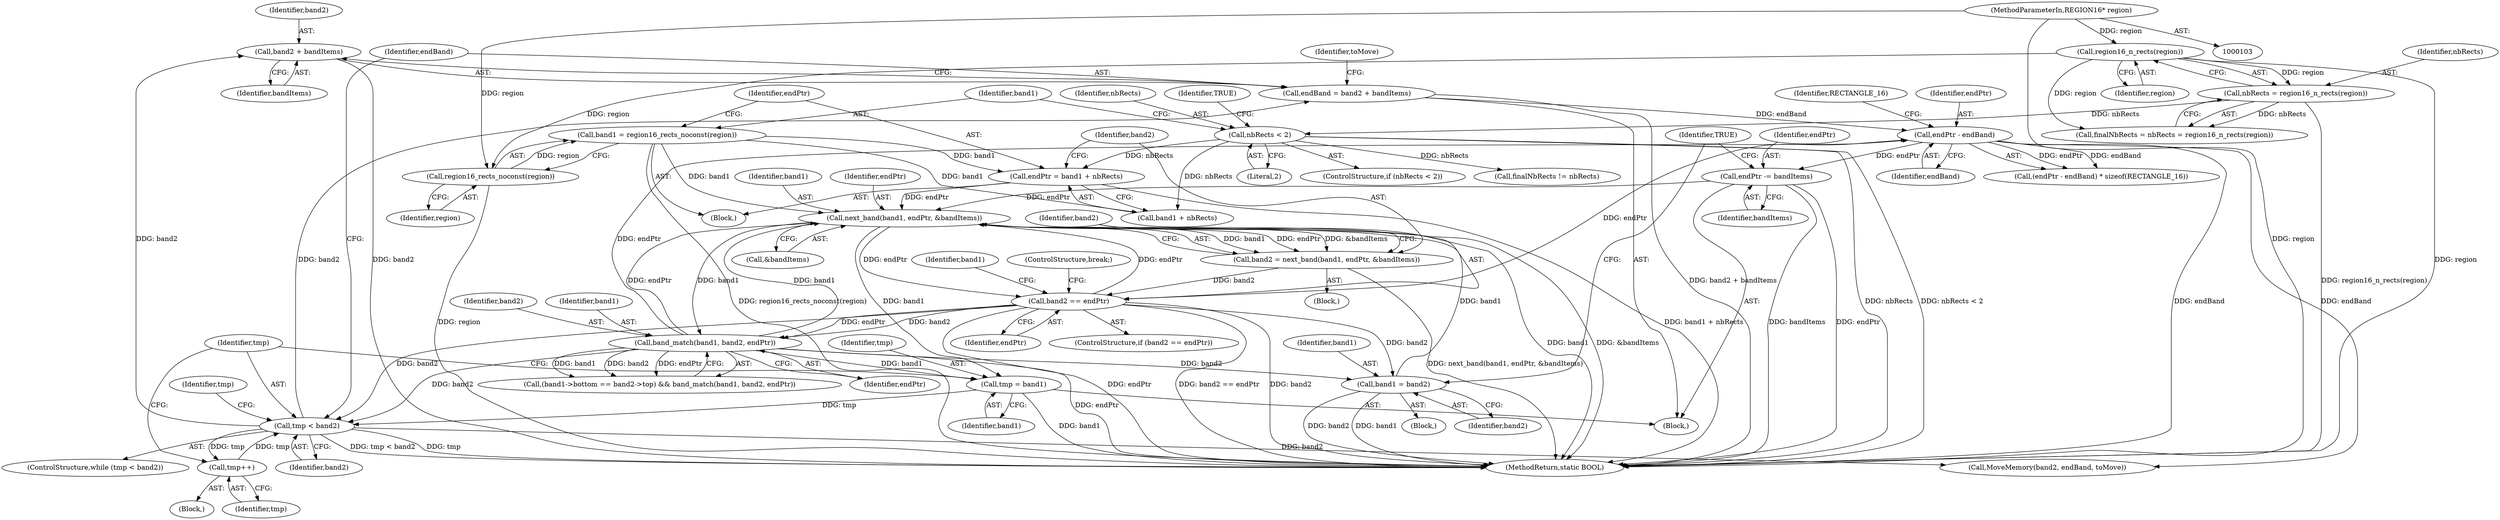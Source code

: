 digraph "0_FreeRDP_fc80ab45621bd966f70594c0b7393ec005a94007_1@pointer" {
"1000183" [label="(Call,band2 + bandItems)"];
"1000168" [label="(Call,tmp < band2)"];
"1000179" [label="(Call,tmp++)"];
"1000164" [label="(Call,tmp = band1)"];
"1000159" [label="(Call,band_match(band1, band2, endPtr))"];
"1000140" [label="(Call,next_band(band1, endPtr, &bandItems))"];
"1000208" [label="(Call,band1 = band2)"];
"1000146" [label="(Call,band2 == endPtr)"];
"1000138" [label="(Call,band2 = next_band(band1, endPtr, &bandItems))"];
"1000127" [label="(Call,band1 = region16_rects_noconst(region))"];
"1000129" [label="(Call,region16_rects_noconst(region))"];
"1000119" [label="(Call,region16_n_rects(region))"];
"1000104" [label="(MethodParameterIn,REGION16* region)"];
"1000131" [label="(Call,endPtr = band1 + nbRects)"];
"1000122" [label="(Call,nbRects < 2)"];
"1000117" [label="(Call,nbRects = region16_n_rects(region))"];
"1000203" [label="(Call,endPtr -= bandItems)"];
"1000189" [label="(Call,endPtr - endBand)"];
"1000181" [label="(Call,endBand = band2 + bandItems)"];
"1000211" [label="(Identifier,TRUE)"];
"1000189" [label="(Call,endPtr - endBand)"];
"1000105" [label="(Block,)"];
"1000129" [label="(Call,region16_rects_noconst(region))"];
"1000161" [label="(Identifier,band2)"];
"1000277" [label="(MethodReturn,static BOOL)"];
"1000171" [label="(Block,)"];
"1000104" [label="(MethodParameterIn,REGION16* region)"];
"1000143" [label="(Call,&bandItems)"];
"1000115" [label="(Call,finalNbRects = nbRects = region16_n_rects(region))"];
"1000131" [label="(Call,endPtr = band1 + nbRects)"];
"1000207" [label="(Block,)"];
"1000163" [label="(Block,)"];
"1000160" [label="(Identifier,band1)"];
"1000191" [label="(Identifier,endBand)"];
"1000169" [label="(Identifier,tmp)"];
"1000164" [label="(Call,tmp = band1)"];
"1000128" [label="(Identifier,band1)"];
"1000170" [label="(Identifier,band2)"];
"1000182" [label="(Identifier,endBand)"];
"1000166" [label="(Identifier,band1)"];
"1000133" [label="(Call,band1 + nbRects)"];
"1000209" [label="(Identifier,band1)"];
"1000119" [label="(Call,region16_n_rects(region))"];
"1000180" [label="(Identifier,tmp)"];
"1000196" [label="(Call,MoveMemory(band2, endBand, toMove))"];
"1000142" [label="(Identifier,endPtr)"];
"1000208" [label="(Call,band1 = band2)"];
"1000165" [label="(Identifier,tmp)"];
"1000174" [label="(Identifier,tmp)"];
"1000123" [label="(Identifier,nbRects)"];
"1000126" [label="(Identifier,TRUE)"];
"1000204" [label="(Identifier,endPtr)"];
"1000147" [label="(Identifier,band2)"];
"1000205" [label="(Identifier,bandItems)"];
"1000141" [label="(Identifier,band1)"];
"1000187" [label="(Identifier,toMove)"];
"1000188" [label="(Call,(endPtr - endBand) * sizeof(RECTANGLE_16))"];
"1000117" [label="(Call,nbRects = region16_n_rects(region))"];
"1000121" [label="(ControlStructure,if (nbRects < 2))"];
"1000184" [label="(Identifier,band2)"];
"1000148" [label="(Identifier,endPtr)"];
"1000183" [label="(Call,band2 + bandItems)"];
"1000179" [label="(Call,tmp++)"];
"1000167" [label="(ControlStructure,while (tmp < band2))"];
"1000137" [label="(Block,)"];
"1000159" [label="(Call,band_match(band1, band2, endPtr))"];
"1000203" [label="(Call,endPtr -= bandItems)"];
"1000213" [label="(Call,finalNbRects != nbRects)"];
"1000181" [label="(Call,endBand = band2 + bandItems)"];
"1000162" [label="(Identifier,endPtr)"];
"1000120" [label="(Identifier,region)"];
"1000124" [label="(Literal,2)"];
"1000190" [label="(Identifier,endPtr)"];
"1000140" [label="(Call,next_band(band1, endPtr, &bandItems))"];
"1000168" [label="(Call,tmp < band2)"];
"1000185" [label="(Identifier,bandItems)"];
"1000210" [label="(Identifier,band2)"];
"1000138" [label="(Call,band2 = next_band(band1, endPtr, &bandItems))"];
"1000146" [label="(Call,band2 == endPtr)"];
"1000154" [label="(Identifier,band1)"];
"1000122" [label="(Call,nbRects < 2)"];
"1000149" [label="(ControlStructure,break;)"];
"1000193" [label="(Identifier,RECTANGLE_16)"];
"1000151" [label="(Call,(band1->bottom == band2->top) && band_match(band1, band2, endPtr))"];
"1000139" [label="(Identifier,band2)"];
"1000127" [label="(Call,band1 = region16_rects_noconst(region))"];
"1000130" [label="(Identifier,region)"];
"1000132" [label="(Identifier,endPtr)"];
"1000145" [label="(ControlStructure,if (band2 == endPtr))"];
"1000118" [label="(Identifier,nbRects)"];
"1000183" -> "1000181"  [label="AST: "];
"1000183" -> "1000185"  [label="CFG: "];
"1000184" -> "1000183"  [label="AST: "];
"1000185" -> "1000183"  [label="AST: "];
"1000181" -> "1000183"  [label="CFG: "];
"1000183" -> "1000277"  [label="DDG: band2"];
"1000168" -> "1000183"  [label="DDG: band2"];
"1000168" -> "1000167"  [label="AST: "];
"1000168" -> "1000170"  [label="CFG: "];
"1000169" -> "1000168"  [label="AST: "];
"1000170" -> "1000168"  [label="AST: "];
"1000174" -> "1000168"  [label="CFG: "];
"1000182" -> "1000168"  [label="CFG: "];
"1000168" -> "1000277"  [label="DDG: tmp < band2"];
"1000168" -> "1000277"  [label="DDG: tmp"];
"1000179" -> "1000168"  [label="DDG: tmp"];
"1000164" -> "1000168"  [label="DDG: tmp"];
"1000146" -> "1000168"  [label="DDG: band2"];
"1000159" -> "1000168"  [label="DDG: band2"];
"1000168" -> "1000179"  [label="DDG: tmp"];
"1000168" -> "1000181"  [label="DDG: band2"];
"1000168" -> "1000196"  [label="DDG: band2"];
"1000179" -> "1000171"  [label="AST: "];
"1000179" -> "1000180"  [label="CFG: "];
"1000180" -> "1000179"  [label="AST: "];
"1000169" -> "1000179"  [label="CFG: "];
"1000164" -> "1000163"  [label="AST: "];
"1000164" -> "1000166"  [label="CFG: "];
"1000165" -> "1000164"  [label="AST: "];
"1000166" -> "1000164"  [label="AST: "];
"1000169" -> "1000164"  [label="CFG: "];
"1000164" -> "1000277"  [label="DDG: band1"];
"1000159" -> "1000164"  [label="DDG: band1"];
"1000140" -> "1000164"  [label="DDG: band1"];
"1000159" -> "1000151"  [label="AST: "];
"1000159" -> "1000162"  [label="CFG: "];
"1000160" -> "1000159"  [label="AST: "];
"1000161" -> "1000159"  [label="AST: "];
"1000162" -> "1000159"  [label="AST: "];
"1000151" -> "1000159"  [label="CFG: "];
"1000159" -> "1000277"  [label="DDG: endPtr"];
"1000159" -> "1000140"  [label="DDG: band1"];
"1000159" -> "1000140"  [label="DDG: endPtr"];
"1000159" -> "1000151"  [label="DDG: band1"];
"1000159" -> "1000151"  [label="DDG: band2"];
"1000159" -> "1000151"  [label="DDG: endPtr"];
"1000140" -> "1000159"  [label="DDG: band1"];
"1000146" -> "1000159"  [label="DDG: band2"];
"1000146" -> "1000159"  [label="DDG: endPtr"];
"1000159" -> "1000189"  [label="DDG: endPtr"];
"1000159" -> "1000208"  [label="DDG: band2"];
"1000140" -> "1000138"  [label="AST: "];
"1000140" -> "1000143"  [label="CFG: "];
"1000141" -> "1000140"  [label="AST: "];
"1000142" -> "1000140"  [label="AST: "];
"1000143" -> "1000140"  [label="AST: "];
"1000138" -> "1000140"  [label="CFG: "];
"1000140" -> "1000277"  [label="DDG: band1"];
"1000140" -> "1000277"  [label="DDG: &bandItems"];
"1000140" -> "1000138"  [label="DDG: band1"];
"1000140" -> "1000138"  [label="DDG: endPtr"];
"1000140" -> "1000138"  [label="DDG: &bandItems"];
"1000208" -> "1000140"  [label="DDG: band1"];
"1000127" -> "1000140"  [label="DDG: band1"];
"1000131" -> "1000140"  [label="DDG: endPtr"];
"1000146" -> "1000140"  [label="DDG: endPtr"];
"1000203" -> "1000140"  [label="DDG: endPtr"];
"1000140" -> "1000146"  [label="DDG: endPtr"];
"1000208" -> "1000207"  [label="AST: "];
"1000208" -> "1000210"  [label="CFG: "];
"1000209" -> "1000208"  [label="AST: "];
"1000210" -> "1000208"  [label="AST: "];
"1000211" -> "1000208"  [label="CFG: "];
"1000208" -> "1000277"  [label="DDG: band1"];
"1000208" -> "1000277"  [label="DDG: band2"];
"1000146" -> "1000208"  [label="DDG: band2"];
"1000146" -> "1000145"  [label="AST: "];
"1000146" -> "1000148"  [label="CFG: "];
"1000147" -> "1000146"  [label="AST: "];
"1000148" -> "1000146"  [label="AST: "];
"1000149" -> "1000146"  [label="CFG: "];
"1000154" -> "1000146"  [label="CFG: "];
"1000146" -> "1000277"  [label="DDG: endPtr"];
"1000146" -> "1000277"  [label="DDG: band2 == endPtr"];
"1000146" -> "1000277"  [label="DDG: band2"];
"1000138" -> "1000146"  [label="DDG: band2"];
"1000146" -> "1000189"  [label="DDG: endPtr"];
"1000138" -> "1000137"  [label="AST: "];
"1000139" -> "1000138"  [label="AST: "];
"1000147" -> "1000138"  [label="CFG: "];
"1000138" -> "1000277"  [label="DDG: next_band(band1, endPtr, &bandItems)"];
"1000127" -> "1000105"  [label="AST: "];
"1000127" -> "1000129"  [label="CFG: "];
"1000128" -> "1000127"  [label="AST: "];
"1000129" -> "1000127"  [label="AST: "];
"1000132" -> "1000127"  [label="CFG: "];
"1000127" -> "1000277"  [label="DDG: region16_rects_noconst(region)"];
"1000129" -> "1000127"  [label="DDG: region"];
"1000127" -> "1000131"  [label="DDG: band1"];
"1000127" -> "1000133"  [label="DDG: band1"];
"1000129" -> "1000130"  [label="CFG: "];
"1000130" -> "1000129"  [label="AST: "];
"1000129" -> "1000277"  [label="DDG: region"];
"1000119" -> "1000129"  [label="DDG: region"];
"1000104" -> "1000129"  [label="DDG: region"];
"1000119" -> "1000117"  [label="AST: "];
"1000119" -> "1000120"  [label="CFG: "];
"1000120" -> "1000119"  [label="AST: "];
"1000117" -> "1000119"  [label="CFG: "];
"1000119" -> "1000277"  [label="DDG: region"];
"1000119" -> "1000115"  [label="DDG: region"];
"1000119" -> "1000117"  [label="DDG: region"];
"1000104" -> "1000119"  [label="DDG: region"];
"1000104" -> "1000103"  [label="AST: "];
"1000104" -> "1000277"  [label="DDG: region"];
"1000131" -> "1000105"  [label="AST: "];
"1000131" -> "1000133"  [label="CFG: "];
"1000132" -> "1000131"  [label="AST: "];
"1000133" -> "1000131"  [label="AST: "];
"1000139" -> "1000131"  [label="CFG: "];
"1000131" -> "1000277"  [label="DDG: band1 + nbRects"];
"1000122" -> "1000131"  [label="DDG: nbRects"];
"1000122" -> "1000121"  [label="AST: "];
"1000122" -> "1000124"  [label="CFG: "];
"1000123" -> "1000122"  [label="AST: "];
"1000124" -> "1000122"  [label="AST: "];
"1000126" -> "1000122"  [label="CFG: "];
"1000128" -> "1000122"  [label="CFG: "];
"1000122" -> "1000277"  [label="DDG: nbRects"];
"1000122" -> "1000277"  [label="DDG: nbRects < 2"];
"1000117" -> "1000122"  [label="DDG: nbRects"];
"1000122" -> "1000133"  [label="DDG: nbRects"];
"1000122" -> "1000213"  [label="DDG: nbRects"];
"1000117" -> "1000115"  [label="AST: "];
"1000118" -> "1000117"  [label="AST: "];
"1000115" -> "1000117"  [label="CFG: "];
"1000117" -> "1000277"  [label="DDG: region16_n_rects(region)"];
"1000117" -> "1000115"  [label="DDG: nbRects"];
"1000203" -> "1000163"  [label="AST: "];
"1000203" -> "1000205"  [label="CFG: "];
"1000204" -> "1000203"  [label="AST: "];
"1000205" -> "1000203"  [label="AST: "];
"1000211" -> "1000203"  [label="CFG: "];
"1000203" -> "1000277"  [label="DDG: bandItems"];
"1000203" -> "1000277"  [label="DDG: endPtr"];
"1000189" -> "1000203"  [label="DDG: endPtr"];
"1000189" -> "1000188"  [label="AST: "];
"1000189" -> "1000191"  [label="CFG: "];
"1000190" -> "1000189"  [label="AST: "];
"1000191" -> "1000189"  [label="AST: "];
"1000193" -> "1000189"  [label="CFG: "];
"1000189" -> "1000277"  [label="DDG: endBand"];
"1000189" -> "1000188"  [label="DDG: endPtr"];
"1000189" -> "1000188"  [label="DDG: endBand"];
"1000181" -> "1000189"  [label="DDG: endBand"];
"1000189" -> "1000196"  [label="DDG: endBand"];
"1000181" -> "1000163"  [label="AST: "];
"1000182" -> "1000181"  [label="AST: "];
"1000187" -> "1000181"  [label="CFG: "];
"1000181" -> "1000277"  [label="DDG: band2 + bandItems"];
}
